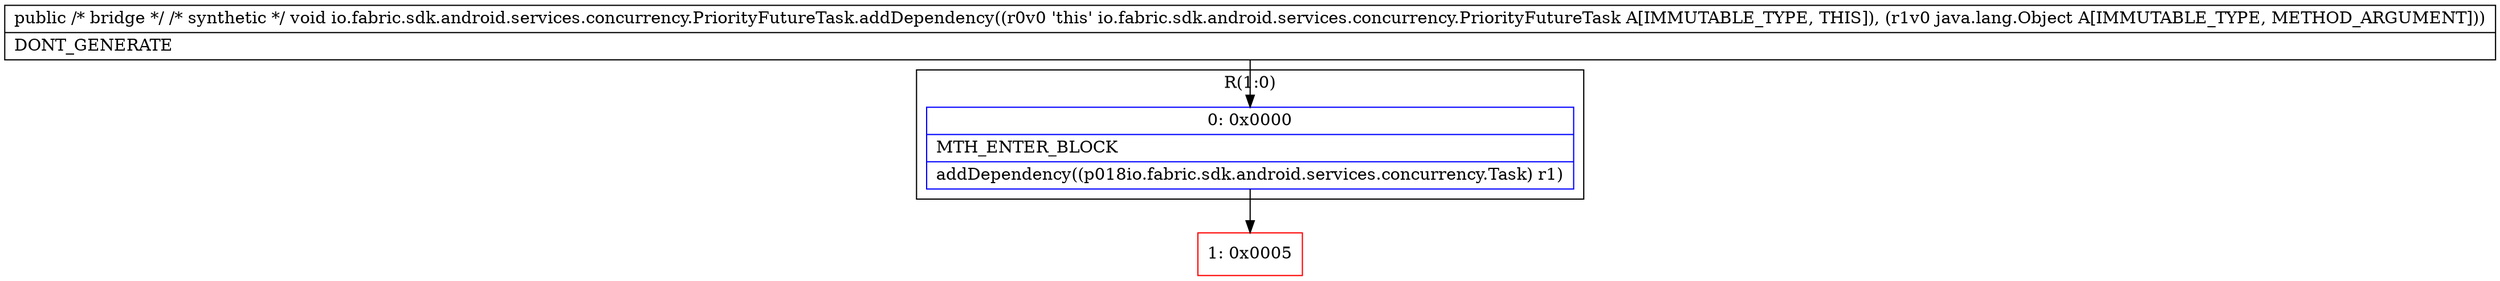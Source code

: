 digraph "CFG forio.fabric.sdk.android.services.concurrency.PriorityFutureTask.addDependency(Ljava\/lang\/Object;)V" {
subgraph cluster_Region_350319644 {
label = "R(1:0)";
node [shape=record,color=blue];
Node_0 [shape=record,label="{0\:\ 0x0000|MTH_ENTER_BLOCK\l|addDependency((p018io.fabric.sdk.android.services.concurrency.Task) r1)\l}"];
}
Node_1 [shape=record,color=red,label="{1\:\ 0x0005}"];
MethodNode[shape=record,label="{public \/* bridge *\/ \/* synthetic *\/ void io.fabric.sdk.android.services.concurrency.PriorityFutureTask.addDependency((r0v0 'this' io.fabric.sdk.android.services.concurrency.PriorityFutureTask A[IMMUTABLE_TYPE, THIS]), (r1v0 java.lang.Object A[IMMUTABLE_TYPE, METHOD_ARGUMENT]))  | DONT_GENERATE\l}"];
MethodNode -> Node_0;
Node_0 -> Node_1;
}

